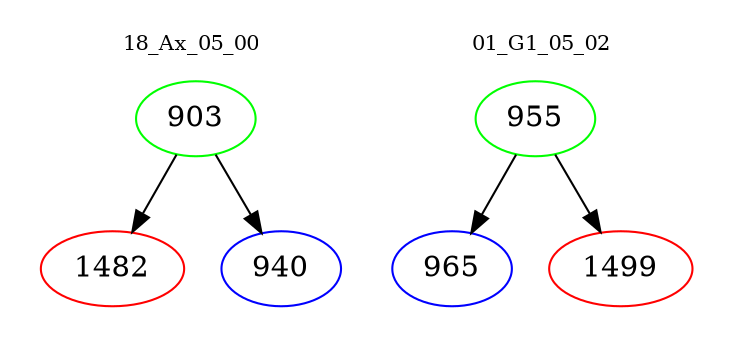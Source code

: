 digraph{
subgraph cluster_0 {
color = white
label = "18_Ax_05_00";
fontsize=10;
T0_903 [label="903", color="green"]
T0_903 -> T0_1482 [color="black"]
T0_1482 [label="1482", color="red"]
T0_903 -> T0_940 [color="black"]
T0_940 [label="940", color="blue"]
}
subgraph cluster_1 {
color = white
label = "01_G1_05_02";
fontsize=10;
T1_955 [label="955", color="green"]
T1_955 -> T1_965 [color="black"]
T1_965 [label="965", color="blue"]
T1_955 -> T1_1499 [color="black"]
T1_1499 [label="1499", color="red"]
}
}
